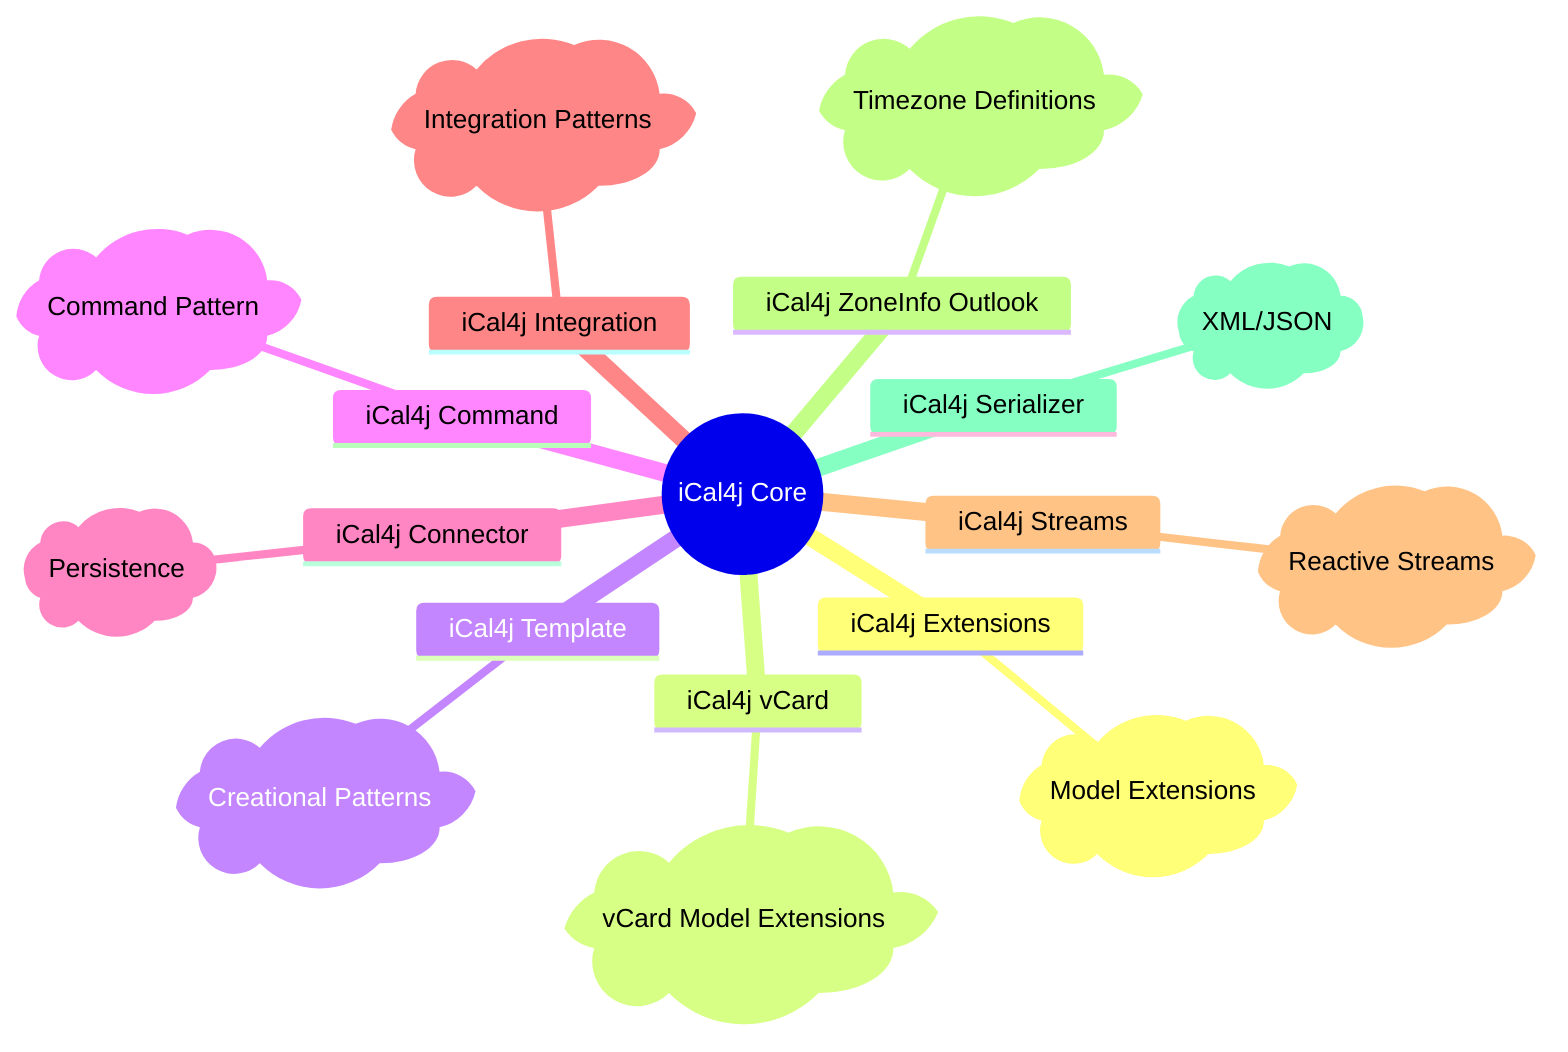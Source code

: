 mindmap
  root((iCal4j Core))
    iCal4j Extensions
        p)Model Extensions(
    iCal4j vCard
        p)vCard Model Extensions(
    iCal4j Template
        p)Creational Patterns(
    iCal4j Command
        p)Command Pattern(
    iCal4j Connector
        p)Persistence(
    iCal4j Integration
        p)Integration Patterns(
    iCal4j Streams
        p)Reactive Streams(
    iCal4j ZoneInfo Outlook
        p)Timezone Definitions(
    iCal4j Serializer
        p)XML/JSON(